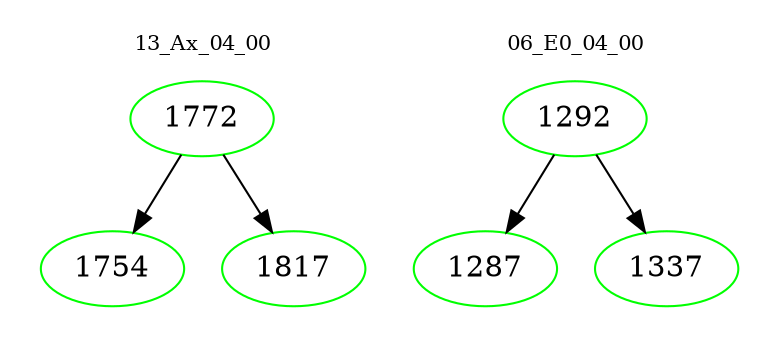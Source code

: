 digraph{
subgraph cluster_0 {
color = white
label = "13_Ax_04_00";
fontsize=10;
T0_1772 [label="1772", color="green"]
T0_1772 -> T0_1754 [color="black"]
T0_1754 [label="1754", color="green"]
T0_1772 -> T0_1817 [color="black"]
T0_1817 [label="1817", color="green"]
}
subgraph cluster_1 {
color = white
label = "06_E0_04_00";
fontsize=10;
T1_1292 [label="1292", color="green"]
T1_1292 -> T1_1287 [color="black"]
T1_1287 [label="1287", color="green"]
T1_1292 -> T1_1337 [color="black"]
T1_1337 [label="1337", color="green"]
}
}
